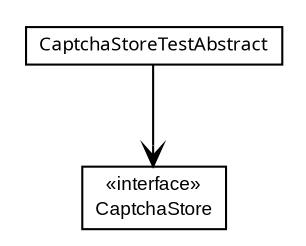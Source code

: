#!/usr/local/bin/dot
#
# Class diagram 
# Generated by UmlGraph version 4.6 (http://www.spinellis.gr/sw/umlgraph)
#

digraph G {
	edge [fontname="arial",fontsize=10,labelfontname="arial",labelfontsize=10];
	node [fontname="arial",fontsize=10,shape=plaintext];
	// com.octo.captcha.service.captchastore.CaptchaStoreTestAbstract
	c10 [label=<<table border="0" cellborder="1" cellspacing="0" cellpadding="2" port="p" href="./CaptchaStoreTestAbstract.html">
		<tr><td><table border="0" cellspacing="0" cellpadding="1">
			<tr><td><font face="ariali"> CaptchaStoreTestAbstract </font></td></tr>
		</table></td></tr>
		</table>>, fontname="arial", fontcolor="black", fontsize=9.0];
	// com.octo.captcha.service.captchastore.CaptchaStoreTestAbstract NAVASSOC com.octo.captcha.service.captchastore.CaptchaStore
	c10:p -> c11:p [taillabel="", label="", headlabel="", fontname="arial", fontcolor="black", fontsize=10.0, color="black", arrowhead=open];
	// com.octo.captcha.service.captchastore.CaptchaStore
	c11 [label=<<table border="0" cellborder="1" cellspacing="0" cellpadding="2" port="p" href="http://java.sun.com/j2se/1.4.2/docs/api/com/octo/captcha/service/captchastore/CaptchaStore.html">
		<tr><td><table border="0" cellspacing="0" cellpadding="1">
			<tr><td> &laquo;interface&raquo; </td></tr>
			<tr><td> CaptchaStore </td></tr>
		</table></td></tr>
		</table>>, fontname="arial", fontcolor="black", fontsize=9.0];
}

